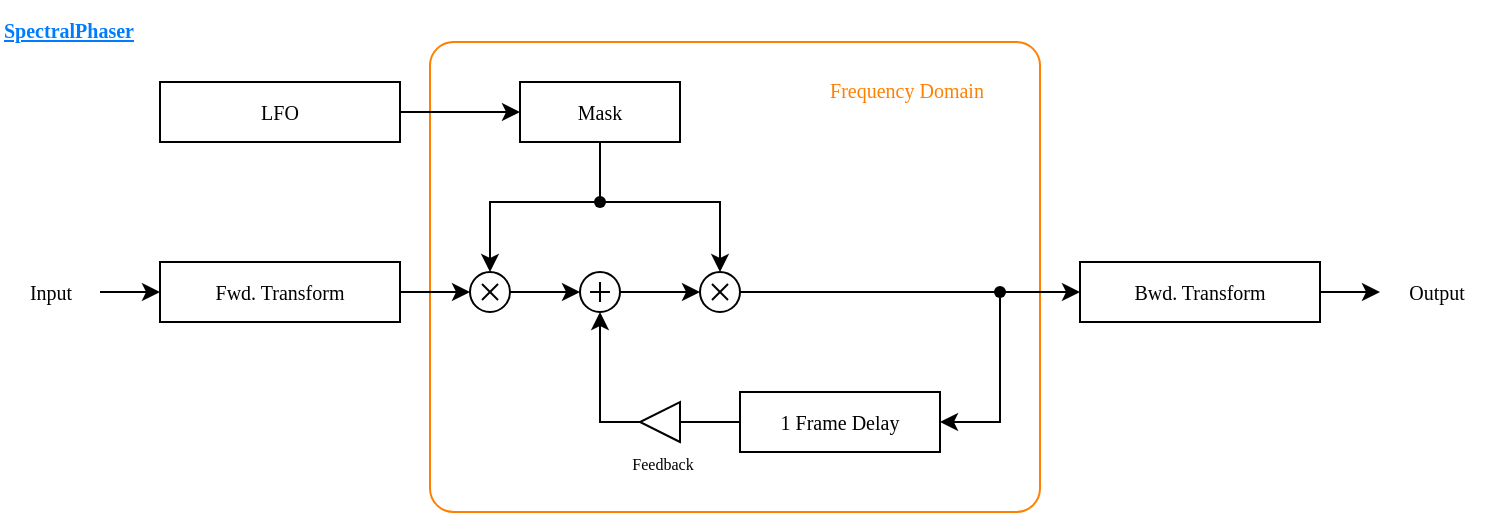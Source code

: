 <mxfile version="24.7.8">
  <diagram name="Page-1" id="o4iPFlabACkhGWsXo5m4">
    <mxGraphModel dx="917" dy="716" grid="1" gridSize="5" guides="1" tooltips="1" connect="1" arrows="1" fold="1" page="1" pageScale="1" pageWidth="827" pageHeight="1169" math="1" shadow="0">
      <root>
        <mxCell id="0" />
        <mxCell id="1" parent="0" />
        <mxCell id="fdgpIoRzwKh2oiRHj7HS-68" value="" style="rounded=1;whiteSpace=wrap;html=1;arcSize=5;strokeColor=#FF8000;fillColor=none;fillStyle=auto;" vertex="1" parent="1">
          <mxGeometry x="255" y="30" width="305" height="235" as="geometry" />
        </mxCell>
        <mxCell id="fdgpIoRzwKh2oiRHj7HS-43" style="edgeStyle=orthogonalEdgeStyle;rounded=0;orthogonalLoop=1;jettySize=auto;html=1;entryX=0;entryY=0.5;entryDx=0;entryDy=0;" edge="1" parent="1" source="iWI6JiuLFlBZr3hvlfpt-4" target="fdgpIoRzwKh2oiRHj7HS-35">
          <mxGeometry relative="1" as="geometry" />
        </mxCell>
        <mxCell id="iWI6JiuLFlBZr3hvlfpt-4" value="Fwd. Transform" style="rounded=0;whiteSpace=wrap;html=1;fontFamily=Go Mono;fontSize=10;" parent="1" vertex="1">
          <mxGeometry x="120" y="140" width="120" height="30" as="geometry" />
        </mxCell>
        <mxCell id="a6dJDQt0KXZhfJ8KA_fV-43" value="SpectralPhaser" style="text;html=1;align=left;verticalAlign=middle;resizable=0;points=[];autosize=1;strokeColor=none;fillColor=none;fontStyle=5;fontColor=#007CFF;fontFamily=Go Mono;fontSize=10;" parent="1" vertex="1">
          <mxGeometry x="40" y="9" width="115" height="30" as="geometry" />
        </mxCell>
        <mxCell id="fdgpIoRzwKh2oiRHj7HS-67" style="edgeStyle=orthogonalEdgeStyle;rounded=0;orthogonalLoop=1;jettySize=auto;html=1;entryX=1;entryY=0.5;entryDx=0;entryDy=0;endArrow=none;endFill=0;startArrow=classic;startFill=1;" edge="1" parent="1" source="a6dJDQt0KXZhfJ8KA_fV-44" target="fdgpIoRzwKh2oiRHj7HS-17">
          <mxGeometry relative="1" as="geometry" />
        </mxCell>
        <mxCell id="a6dJDQt0KXZhfJ8KA_fV-44" value="Output" style="text;html=1;align=center;verticalAlign=middle;resizable=0;points=[];autosize=1;strokeColor=none;fillColor=none;fontFamily=Go Mono;fontSize=10;" parent="1" vertex="1">
          <mxGeometry x="730" y="140" width="55" height="30" as="geometry" />
        </mxCell>
        <mxCell id="fdgpIoRzwKh2oiRHj7HS-58" style="edgeStyle=orthogonalEdgeStyle;rounded=0;orthogonalLoop=1;jettySize=auto;html=1;entryX=0.5;entryY=1;entryDx=0;entryDy=0;" edge="1" parent="1" source="fdgpIoRzwKh2oiRHj7HS-1" target="fdgpIoRzwKh2oiRHj7HS-27">
          <mxGeometry relative="1" as="geometry" />
        </mxCell>
        <mxCell id="fdgpIoRzwKh2oiRHj7HS-1" value="" style="triangle;whiteSpace=wrap;html=1;rotation=-180;fontFamily=Go Mono;fontSize=10;" vertex="1" parent="1">
          <mxGeometry x="360" y="210" width="20" height="20" as="geometry" />
        </mxCell>
        <mxCell id="fdgpIoRzwKh2oiRHj7HS-65" style="edgeStyle=orthogonalEdgeStyle;rounded=0;orthogonalLoop=1;jettySize=auto;html=1;entryX=0;entryY=0.5;entryDx=0;entryDy=0;" edge="1" parent="1" source="fdgpIoRzwKh2oiRHj7HS-14" target="iWI6JiuLFlBZr3hvlfpt-4">
          <mxGeometry relative="1" as="geometry" />
        </mxCell>
        <mxCell id="fdgpIoRzwKh2oiRHj7HS-14" value="Input" style="text;html=1;align=center;verticalAlign=middle;resizable=0;points=[];autosize=1;strokeColor=none;fillColor=none;fontFamily=Go Mono;fontSize=10;" vertex="1" parent="1">
          <mxGeometry x="40" y="140" width="50" height="30" as="geometry" />
        </mxCell>
        <mxCell id="fdgpIoRzwKh2oiRHj7HS-64" style="edgeStyle=orthogonalEdgeStyle;rounded=0;orthogonalLoop=1;jettySize=auto;html=1;entryX=0;entryY=0.5;entryDx=0;entryDy=0;" edge="1" parent="1" source="fdgpIoRzwKh2oiRHj7HS-16" target="fdgpIoRzwKh2oiRHj7HS-56">
          <mxGeometry relative="1" as="geometry" />
        </mxCell>
        <mxCell id="fdgpIoRzwKh2oiRHj7HS-16" value="LFO" style="rounded=0;whiteSpace=wrap;html=1;fontFamily=Go Mono;fontSize=10;" vertex="1" parent="1">
          <mxGeometry x="120" y="50" width="120" height="30" as="geometry" />
        </mxCell>
        <mxCell id="fdgpIoRzwKh2oiRHj7HS-17" value="Bwd. Transform" style="rounded=0;whiteSpace=wrap;html=1;fontFamily=Go Mono;fontSize=10;" vertex="1" parent="1">
          <mxGeometry x="580" y="140" width="120" height="30" as="geometry" />
        </mxCell>
        <mxCell id="fdgpIoRzwKh2oiRHj7HS-51" style="edgeStyle=orthogonalEdgeStyle;rounded=0;orthogonalLoop=1;jettySize=auto;html=1;endArrow=none;endFill=0;exitX=0.5;exitY=1;exitDx=0;exitDy=0;" edge="1" parent="1" source="fdgpIoRzwKh2oiRHj7HS-56" target="fdgpIoRzwKh2oiRHj7HS-50">
          <mxGeometry relative="1" as="geometry">
            <mxPoint x="340.0" y="80.0" as="sourcePoint" />
          </mxGeometry>
        </mxCell>
        <mxCell id="fdgpIoRzwKh2oiRHj7HS-42" style="edgeStyle=orthogonalEdgeStyle;rounded=0;orthogonalLoop=1;jettySize=auto;html=1;entryX=0;entryY=0.5;entryDx=0;entryDy=0;" edge="1" parent="1" source="fdgpIoRzwKh2oiRHj7HS-20" target="fdgpIoRzwKh2oiRHj7HS-17">
          <mxGeometry relative="1" as="geometry" />
        </mxCell>
        <mxCell id="fdgpIoRzwKh2oiRHj7HS-61" style="edgeStyle=orthogonalEdgeStyle;rounded=0;orthogonalLoop=1;jettySize=auto;html=1;entryX=1;entryY=0.5;entryDx=0;entryDy=0;" edge="1" parent="1" source="fdgpIoRzwKh2oiRHj7HS-20" target="fdgpIoRzwKh2oiRHj7HS-59">
          <mxGeometry relative="1" as="geometry">
            <Array as="points">
              <mxPoint x="540" y="220" />
            </Array>
          </mxGeometry>
        </mxCell>
        <mxCell id="fdgpIoRzwKh2oiRHj7HS-20" value="" style="shape=waypoint;sketch=0;fillStyle=solid;size=6;pointerEvents=1;points=[];fillColor=none;resizable=0;rotatable=0;perimeter=centerPerimeter;snapToPoint=1;" vertex="1" parent="1">
          <mxGeometry x="530" y="145" width="20" height="20" as="geometry" />
        </mxCell>
        <mxCell id="fdgpIoRzwKh2oiRHj7HS-26" value="" style="group;fontFamily=Go Mono;fontSize=10;" vertex="1" connectable="0" parent="1">
          <mxGeometry x="330" y="145" width="20" height="20" as="geometry" />
        </mxCell>
        <mxCell id="fdgpIoRzwKh2oiRHj7HS-27" value="" style="ellipse;whiteSpace=wrap;html=1;aspect=fixed;fontFamily=Go Mono;fontSize=10;" vertex="1" parent="fdgpIoRzwKh2oiRHj7HS-26">
          <mxGeometry width="20" height="20" as="geometry" />
        </mxCell>
        <mxCell id="fdgpIoRzwKh2oiRHj7HS-28" value="" style="endArrow=none;html=1;rounded=0;fontFamily=Go Mono;fontSize=10;" edge="1" parent="fdgpIoRzwKh2oiRHj7HS-26">
          <mxGeometry width="50" height="50" relative="1" as="geometry">
            <mxPoint x="5" y="10" as="sourcePoint" />
            <mxPoint x="15" y="10" as="targetPoint" />
          </mxGeometry>
        </mxCell>
        <mxCell id="fdgpIoRzwKh2oiRHj7HS-29" value="" style="endArrow=none;html=1;rounded=0;fontFamily=Go Mono;fontSize=10;" edge="1" parent="fdgpIoRzwKh2oiRHj7HS-26">
          <mxGeometry width="50" height="50" relative="1" as="geometry">
            <mxPoint x="10" y="5" as="sourcePoint" />
            <mxPoint x="10" y="15" as="targetPoint" />
          </mxGeometry>
        </mxCell>
        <mxCell id="fdgpIoRzwKh2oiRHj7HS-33" value="Feedback" style="text;html=1;align=center;verticalAlign=middle;resizable=0;points=[];autosize=1;strokeColor=none;fillColor=none;fontFamily=Go Mono;fontSize=8;" vertex="1" parent="1">
          <mxGeometry x="341" y="228" width="60" height="25" as="geometry" />
        </mxCell>
        <mxCell id="fdgpIoRzwKh2oiRHj7HS-34" value="" style="group;fontFamily=Go Mono;fontSize=10;" vertex="1" connectable="0" parent="1">
          <mxGeometry x="275" y="145" width="20" height="20" as="geometry" />
        </mxCell>
        <mxCell id="fdgpIoRzwKh2oiRHj7HS-35" value="" style="ellipse;whiteSpace=wrap;html=1;aspect=fixed;fontFamily=Go Mono;fontSize=10;" vertex="1" parent="fdgpIoRzwKh2oiRHj7HS-34">
          <mxGeometry width="20" height="20" as="geometry" />
        </mxCell>
        <mxCell id="fdgpIoRzwKh2oiRHj7HS-36" value="" style="endArrow=none;html=1;rounded=0;fontFamily=Go Mono;fontSize=10;" edge="1" parent="fdgpIoRzwKh2oiRHj7HS-34">
          <mxGeometry width="50" height="50" relative="1" as="geometry">
            <mxPoint x="6" y="6" as="sourcePoint" />
            <mxPoint x="14" y="14" as="targetPoint" />
          </mxGeometry>
        </mxCell>
        <mxCell id="fdgpIoRzwKh2oiRHj7HS-37" value="" style="endArrow=none;html=1;rounded=0;fontFamily=Go Mono;fontSize=10;" edge="1" parent="fdgpIoRzwKh2oiRHj7HS-34">
          <mxGeometry width="50" height="50" relative="1" as="geometry">
            <mxPoint x="14" y="6" as="sourcePoint" />
            <mxPoint x="6" y="14" as="targetPoint" />
          </mxGeometry>
        </mxCell>
        <mxCell id="fdgpIoRzwKh2oiRHj7HS-44" style="edgeStyle=orthogonalEdgeStyle;rounded=0;orthogonalLoop=1;jettySize=auto;html=1;entryX=0;entryY=0.5;entryDx=0;entryDy=0;" edge="1" parent="1" source="fdgpIoRzwKh2oiRHj7HS-35" target="fdgpIoRzwKh2oiRHj7HS-27">
          <mxGeometry relative="1" as="geometry" />
        </mxCell>
        <mxCell id="fdgpIoRzwKh2oiRHj7HS-45" value="" style="group;fontFamily=Go Mono;fontSize=10;" vertex="1" connectable="0" parent="1">
          <mxGeometry x="390" y="145" width="20" height="20" as="geometry" />
        </mxCell>
        <mxCell id="fdgpIoRzwKh2oiRHj7HS-46" value="" style="ellipse;whiteSpace=wrap;html=1;aspect=fixed;fontFamily=Go Mono;fontSize=10;" vertex="1" parent="fdgpIoRzwKh2oiRHj7HS-45">
          <mxGeometry width="20" height="20" as="geometry" />
        </mxCell>
        <mxCell id="fdgpIoRzwKh2oiRHj7HS-47" value="" style="endArrow=none;html=1;rounded=0;fontFamily=Go Mono;fontSize=10;" edge="1" parent="fdgpIoRzwKh2oiRHj7HS-45">
          <mxGeometry width="50" height="50" relative="1" as="geometry">
            <mxPoint x="6" y="6" as="sourcePoint" />
            <mxPoint x="14" y="14" as="targetPoint" />
          </mxGeometry>
        </mxCell>
        <mxCell id="fdgpIoRzwKh2oiRHj7HS-48" value="" style="endArrow=none;html=1;rounded=0;fontFamily=Go Mono;fontSize=10;" edge="1" parent="fdgpIoRzwKh2oiRHj7HS-45">
          <mxGeometry width="50" height="50" relative="1" as="geometry">
            <mxPoint x="14" y="6" as="sourcePoint" />
            <mxPoint x="6" y="14" as="targetPoint" />
          </mxGeometry>
        </mxCell>
        <mxCell id="fdgpIoRzwKh2oiRHj7HS-52" style="edgeStyle=orthogonalEdgeStyle;rounded=0;orthogonalLoop=1;jettySize=auto;html=1;entryX=0.5;entryY=0;entryDx=0;entryDy=0;" edge="1" parent="1" source="fdgpIoRzwKh2oiRHj7HS-50" target="fdgpIoRzwKh2oiRHj7HS-46">
          <mxGeometry relative="1" as="geometry" />
        </mxCell>
        <mxCell id="fdgpIoRzwKh2oiRHj7HS-53" style="edgeStyle=orthogonalEdgeStyle;rounded=0;orthogonalLoop=1;jettySize=auto;html=1;entryX=0.5;entryY=0;entryDx=0;entryDy=0;" edge="1" parent="1" source="fdgpIoRzwKh2oiRHj7HS-50" target="fdgpIoRzwKh2oiRHj7HS-35">
          <mxGeometry relative="1" as="geometry" />
        </mxCell>
        <mxCell id="fdgpIoRzwKh2oiRHj7HS-50" value="" style="shape=waypoint;sketch=0;fillStyle=solid;size=6;pointerEvents=1;points=[];fillColor=none;resizable=0;rotatable=0;perimeter=centerPerimeter;snapToPoint=1;" vertex="1" parent="1">
          <mxGeometry x="330" y="100" width="20" height="20" as="geometry" />
        </mxCell>
        <mxCell id="fdgpIoRzwKh2oiRHj7HS-54" style="edgeStyle=orthogonalEdgeStyle;rounded=0;orthogonalLoop=1;jettySize=auto;html=1;entryX=0;entryY=0.5;entryDx=0;entryDy=0;" edge="1" parent="1" source="fdgpIoRzwKh2oiRHj7HS-27" target="fdgpIoRzwKh2oiRHj7HS-46">
          <mxGeometry relative="1" as="geometry" />
        </mxCell>
        <mxCell id="fdgpIoRzwKh2oiRHj7HS-55" style="edgeStyle=orthogonalEdgeStyle;rounded=0;orthogonalLoop=1;jettySize=auto;html=1;entryX=0.086;entryY=0.562;entryDx=0;entryDy=0;entryPerimeter=0;endArrow=none;endFill=0;" edge="1" parent="1" source="fdgpIoRzwKh2oiRHj7HS-46" target="fdgpIoRzwKh2oiRHj7HS-20">
          <mxGeometry relative="1" as="geometry" />
        </mxCell>
        <mxCell id="fdgpIoRzwKh2oiRHj7HS-56" value="Mask" style="rounded=0;whiteSpace=wrap;html=1;fontFamily=Go Mono;fontSize=10;" vertex="1" parent="1">
          <mxGeometry x="300" y="50" width="80" height="30" as="geometry" />
        </mxCell>
        <mxCell id="fdgpIoRzwKh2oiRHj7HS-62" style="edgeStyle=orthogonalEdgeStyle;rounded=0;orthogonalLoop=1;jettySize=auto;html=1;entryX=0;entryY=0.5;entryDx=0;entryDy=0;endArrow=none;endFill=0;" edge="1" parent="1" source="fdgpIoRzwKh2oiRHj7HS-59" target="fdgpIoRzwKh2oiRHj7HS-1">
          <mxGeometry relative="1" as="geometry" />
        </mxCell>
        <mxCell id="fdgpIoRzwKh2oiRHj7HS-59" value="1 Frame Delay&lt;div&gt;&lt;/div&gt;" style="rounded=0;whiteSpace=wrap;html=1;fontFamily=Go Mono;fontSize=10;" vertex="1" parent="1">
          <mxGeometry x="410" y="205" width="100" height="30" as="geometry" />
        </mxCell>
        <mxCell id="fdgpIoRzwKh2oiRHj7HS-70" value="Frequency Domain" style="text;html=1;align=center;verticalAlign=middle;resizable=0;points=[];autosize=1;strokeColor=none;fillColor=none;fontFamily=Go Mono;fontSize=10;fontColor=#FF8000;" vertex="1" parent="1">
          <mxGeometry x="435" y="39" width="115" height="30" as="geometry" />
        </mxCell>
      </root>
    </mxGraphModel>
  </diagram>
</mxfile>
